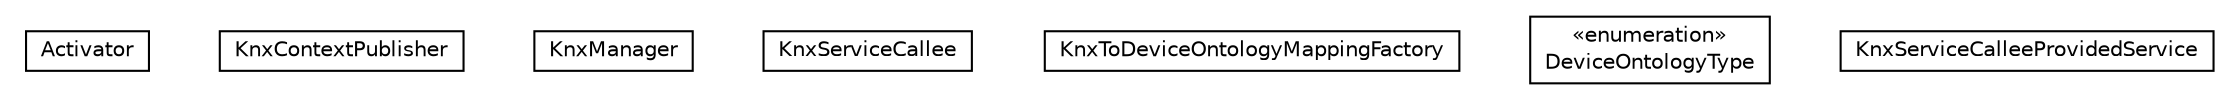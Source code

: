 #!/usr/local/bin/dot
#
# Class diagram 
# Generated by UMLGraph version R5_6-24-gf6e263 (http://www.umlgraph.org/)
#

digraph G {
	edge [fontname="Helvetica",fontsize=10,labelfontname="Helvetica",labelfontsize=10];
	node [fontname="Helvetica",fontsize=10,shape=plaintext];
	nodesep=0.25;
	ranksep=0.5;
	// org.universAAL.lddi.knx.exporter.Activator
	c31458 [label=<<table title="org.universAAL.lddi.knx.exporter.Activator" border="0" cellborder="1" cellspacing="0" cellpadding="2" port="p" href="./Activator.html">
		<tr><td><table border="0" cellspacing="0" cellpadding="1">
<tr><td align="center" balign="center"> Activator </td></tr>
		</table></td></tr>
		</table>>, URL="./Activator.html", fontname="Helvetica", fontcolor="black", fontsize=10.0];
	// org.universAAL.lddi.knx.exporter.KnxContextPublisher
	c31459 [label=<<table title="org.universAAL.lddi.knx.exporter.KnxContextPublisher" border="0" cellborder="1" cellspacing="0" cellpadding="2" port="p" href="./KnxContextPublisher.html">
		<tr><td><table border="0" cellspacing="0" cellpadding="1">
<tr><td align="center" balign="center"> KnxContextPublisher </td></tr>
		</table></td></tr>
		</table>>, URL="./KnxContextPublisher.html", fontname="Helvetica", fontcolor="black", fontsize=10.0];
	// org.universAAL.lddi.knx.exporter.KnxManager
	c31460 [label=<<table title="org.universAAL.lddi.knx.exporter.KnxManager" border="0" cellborder="1" cellspacing="0" cellpadding="2" port="p" href="./KnxManager.html">
		<tr><td><table border="0" cellspacing="0" cellpadding="1">
<tr><td align="center" balign="center"> KnxManager </td></tr>
		</table></td></tr>
		</table>>, URL="./KnxManager.html", fontname="Helvetica", fontcolor="black", fontsize=10.0];
	// org.universAAL.lddi.knx.exporter.KnxServiceCallee
	c31461 [label=<<table title="org.universAAL.lddi.knx.exporter.KnxServiceCallee" border="0" cellborder="1" cellspacing="0" cellpadding="2" port="p" href="./KnxServiceCallee.html">
		<tr><td><table border="0" cellspacing="0" cellpadding="1">
<tr><td align="center" balign="center"> KnxServiceCallee </td></tr>
		</table></td></tr>
		</table>>, URL="./KnxServiceCallee.html", fontname="Helvetica", fontcolor="black", fontsize=10.0];
	// org.universAAL.lddi.knx.exporter.KnxToDeviceOntologyMappingFactory
	c31462 [label=<<table title="org.universAAL.lddi.knx.exporter.KnxToDeviceOntologyMappingFactory" border="0" cellborder="1" cellspacing="0" cellpadding="2" port="p" href="./KnxToDeviceOntologyMappingFactory.html">
		<tr><td><table border="0" cellspacing="0" cellpadding="1">
<tr><td align="center" balign="center"> KnxToDeviceOntologyMappingFactory </td></tr>
		</table></td></tr>
		</table>>, URL="./KnxToDeviceOntologyMappingFactory.html", fontname="Helvetica", fontcolor="black", fontsize=10.0];
	// org.universAAL.lddi.knx.exporter.KnxToDeviceOntologyMappingFactory.DeviceOntologyType
	c31463 [label=<<table title="org.universAAL.lddi.knx.exporter.KnxToDeviceOntologyMappingFactory.DeviceOntologyType" border="0" cellborder="1" cellspacing="0" cellpadding="2" port="p" href="./KnxToDeviceOntologyMappingFactory.DeviceOntologyType.html">
		<tr><td><table border="0" cellspacing="0" cellpadding="1">
<tr><td align="center" balign="center"> &#171;enumeration&#187; </td></tr>
<tr><td align="center" balign="center"> DeviceOntologyType </td></tr>
		</table></td></tr>
		</table>>, URL="./KnxToDeviceOntologyMappingFactory.DeviceOntologyType.html", fontname="Helvetica", fontcolor="black", fontsize=10.0];
	// org.universAAL.lddi.knx.exporter.KnxServiceCalleeProvidedService
	c31464 [label=<<table title="org.universAAL.lddi.knx.exporter.KnxServiceCalleeProvidedService" border="0" cellborder="1" cellspacing="0" cellpadding="2" port="p" href="./KnxServiceCalleeProvidedService.html">
		<tr><td><table border="0" cellspacing="0" cellpadding="1">
<tr><td align="center" balign="center"> KnxServiceCalleeProvidedService </td></tr>
		</table></td></tr>
		</table>>, URL="./KnxServiceCalleeProvidedService.html", fontname="Helvetica", fontcolor="black", fontsize=10.0];
}


